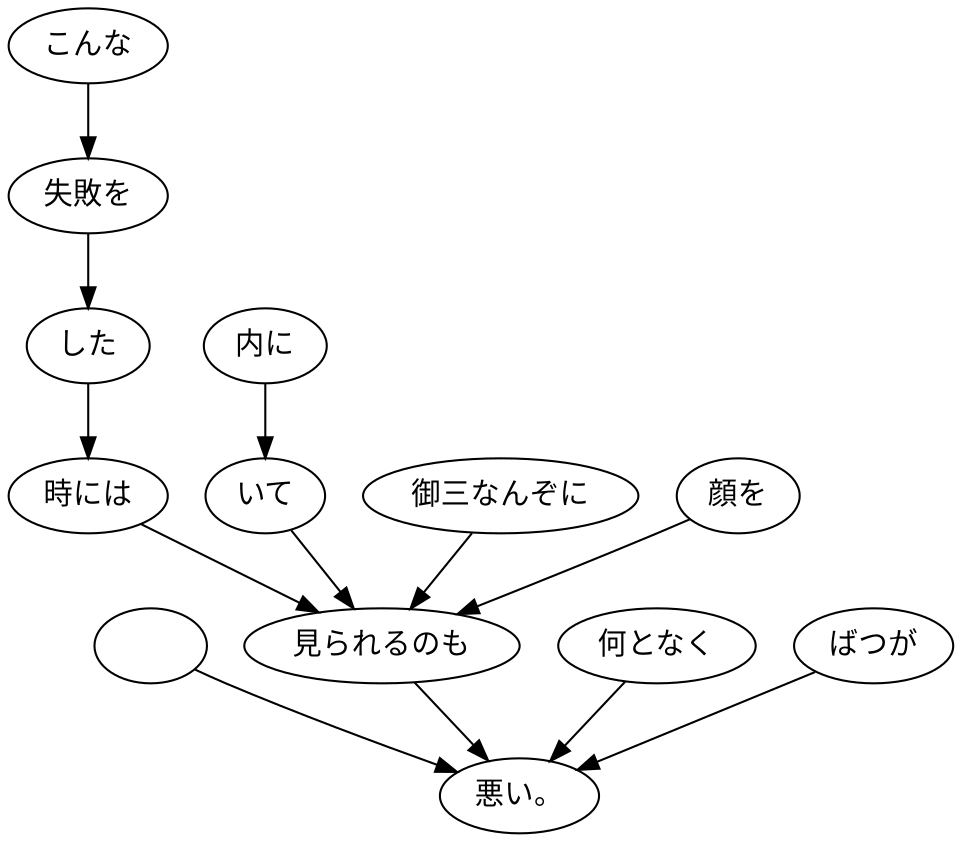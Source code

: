 digraph graph647 {
	node0 [label="　"];
	node1 [label="こんな"];
	node2 [label="失敗を"];
	node3 [label="した"];
	node4 [label="時には"];
	node5 [label="内に"];
	node6 [label="いて"];
	node7 [label="御三なんぞに"];
	node8 [label="顔を"];
	node9 [label="見られるのも"];
	node10 [label="何となく"];
	node11 [label="ばつが"];
	node12 [label="悪い。"];
	node0 -> node12;
	node1 -> node2;
	node2 -> node3;
	node3 -> node4;
	node4 -> node9;
	node5 -> node6;
	node6 -> node9;
	node7 -> node9;
	node8 -> node9;
	node9 -> node12;
	node10 -> node12;
	node11 -> node12;
}
